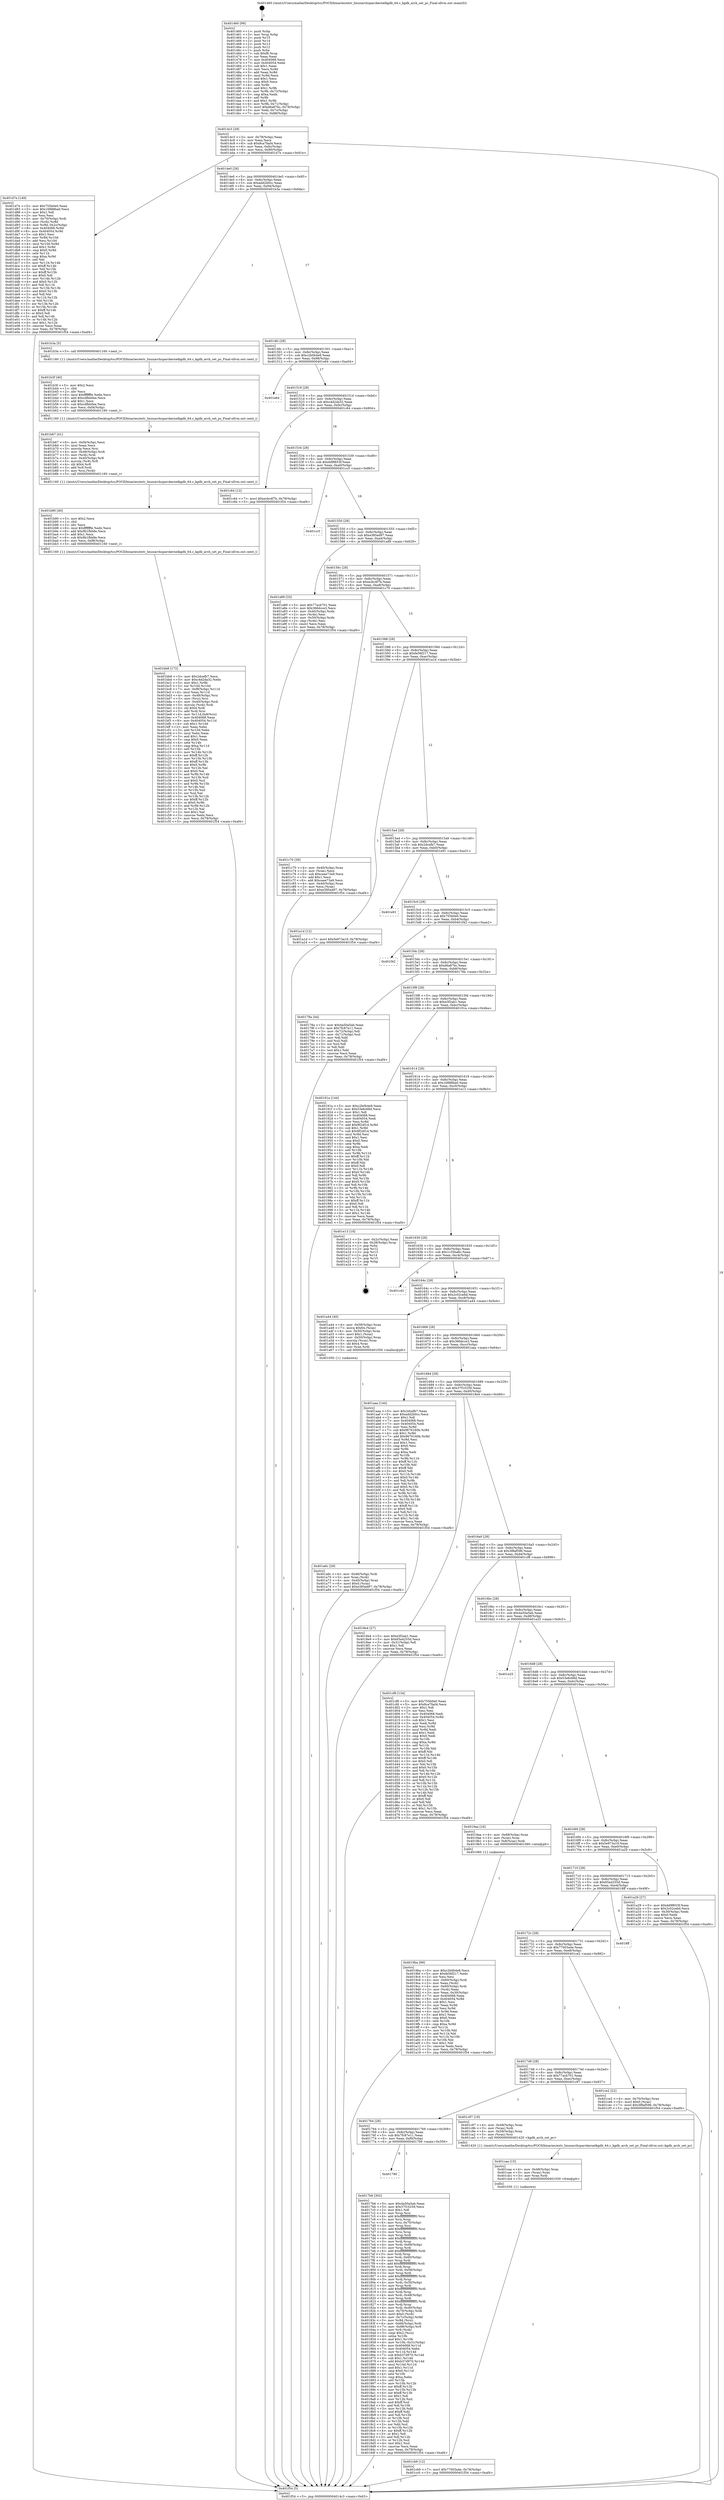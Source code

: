 digraph "0x401460" {
  label = "0x401460 (/mnt/c/Users/mathe/Desktop/tcc/POCII/binaries/extr_linuxarchsparckernelkgdb_64.c_kgdb_arch_set_pc_Final-ollvm.out::main(0))"
  labelloc = "t"
  node[shape=record]

  Entry [label="",width=0.3,height=0.3,shape=circle,fillcolor=black,style=filled]
  "0x4014c3" [label="{
     0x4014c3 [29]\l
     | [instrs]\l
     &nbsp;&nbsp;0x4014c3 \<+3\>: mov -0x78(%rbp),%eax\l
     &nbsp;&nbsp;0x4014c6 \<+2\>: mov %eax,%ecx\l
     &nbsp;&nbsp;0x4014c8 \<+6\>: sub $0x8ca7fad4,%ecx\l
     &nbsp;&nbsp;0x4014ce \<+6\>: mov %eax,-0x8c(%rbp)\l
     &nbsp;&nbsp;0x4014d4 \<+6\>: mov %ecx,-0x90(%rbp)\l
     &nbsp;&nbsp;0x4014da \<+6\>: je 0000000000401d7e \<main+0x91e\>\l
  }"]
  "0x401d7e" [label="{
     0x401d7e [149]\l
     | [instrs]\l
     &nbsp;&nbsp;0x401d7e \<+5\>: mov $0x755b0e0,%eax\l
     &nbsp;&nbsp;0x401d83 \<+5\>: mov $0x16888ba0,%ecx\l
     &nbsp;&nbsp;0x401d88 \<+2\>: mov $0x1,%dl\l
     &nbsp;&nbsp;0x401d8a \<+2\>: xor %esi,%esi\l
     &nbsp;&nbsp;0x401d8c \<+4\>: mov -0x70(%rbp),%rdi\l
     &nbsp;&nbsp;0x401d90 \<+3\>: mov (%rdi),%r8d\l
     &nbsp;&nbsp;0x401d93 \<+4\>: mov %r8d,-0x2c(%rbp)\l
     &nbsp;&nbsp;0x401d97 \<+8\>: mov 0x404068,%r8d\l
     &nbsp;&nbsp;0x401d9f \<+8\>: mov 0x404054,%r9d\l
     &nbsp;&nbsp;0x401da7 \<+3\>: sub $0x1,%esi\l
     &nbsp;&nbsp;0x401daa \<+3\>: mov %r8d,%r10d\l
     &nbsp;&nbsp;0x401dad \<+3\>: add %esi,%r10d\l
     &nbsp;&nbsp;0x401db0 \<+4\>: imul %r10d,%r8d\l
     &nbsp;&nbsp;0x401db4 \<+4\>: and $0x1,%r8d\l
     &nbsp;&nbsp;0x401db8 \<+4\>: cmp $0x0,%r8d\l
     &nbsp;&nbsp;0x401dbc \<+4\>: sete %r11b\l
     &nbsp;&nbsp;0x401dc0 \<+4\>: cmp $0xa,%r9d\l
     &nbsp;&nbsp;0x401dc4 \<+3\>: setl %bl\l
     &nbsp;&nbsp;0x401dc7 \<+3\>: mov %r11b,%r14b\l
     &nbsp;&nbsp;0x401dca \<+4\>: xor $0xff,%r14b\l
     &nbsp;&nbsp;0x401dce \<+3\>: mov %bl,%r15b\l
     &nbsp;&nbsp;0x401dd1 \<+4\>: xor $0xff,%r15b\l
     &nbsp;&nbsp;0x401dd5 \<+3\>: xor $0x0,%dl\l
     &nbsp;&nbsp;0x401dd8 \<+3\>: mov %r14b,%r12b\l
     &nbsp;&nbsp;0x401ddb \<+4\>: and $0x0,%r12b\l
     &nbsp;&nbsp;0x401ddf \<+3\>: and %dl,%r11b\l
     &nbsp;&nbsp;0x401de2 \<+3\>: mov %r15b,%r13b\l
     &nbsp;&nbsp;0x401de5 \<+4\>: and $0x0,%r13b\l
     &nbsp;&nbsp;0x401de9 \<+2\>: and %dl,%bl\l
     &nbsp;&nbsp;0x401deb \<+3\>: or %r11b,%r12b\l
     &nbsp;&nbsp;0x401dee \<+3\>: or %bl,%r13b\l
     &nbsp;&nbsp;0x401df1 \<+3\>: xor %r13b,%r12b\l
     &nbsp;&nbsp;0x401df4 \<+3\>: or %r15b,%r14b\l
     &nbsp;&nbsp;0x401df7 \<+4\>: xor $0xff,%r14b\l
     &nbsp;&nbsp;0x401dfb \<+3\>: or $0x0,%dl\l
     &nbsp;&nbsp;0x401dfe \<+3\>: and %dl,%r14b\l
     &nbsp;&nbsp;0x401e01 \<+3\>: or %r14b,%r12b\l
     &nbsp;&nbsp;0x401e04 \<+4\>: test $0x1,%r12b\l
     &nbsp;&nbsp;0x401e08 \<+3\>: cmovne %ecx,%eax\l
     &nbsp;&nbsp;0x401e0b \<+3\>: mov %eax,-0x78(%rbp)\l
     &nbsp;&nbsp;0x401e0e \<+5\>: jmp 0000000000401f54 \<main+0xaf4\>\l
  }"]
  "0x4014e0" [label="{
     0x4014e0 [28]\l
     | [instrs]\l
     &nbsp;&nbsp;0x4014e0 \<+5\>: jmp 00000000004014e5 \<main+0x85\>\l
     &nbsp;&nbsp;0x4014e5 \<+6\>: mov -0x8c(%rbp),%eax\l
     &nbsp;&nbsp;0x4014eb \<+5\>: sub $0xadd2b0cc,%eax\l
     &nbsp;&nbsp;0x4014f0 \<+6\>: mov %eax,-0x94(%rbp)\l
     &nbsp;&nbsp;0x4014f6 \<+6\>: je 0000000000401b3a \<main+0x6da\>\l
  }"]
  Exit [label="",width=0.3,height=0.3,shape=circle,fillcolor=black,style=filled,peripheries=2]
  "0x401b3a" [label="{
     0x401b3a [5]\l
     | [instrs]\l
     &nbsp;&nbsp;0x401b3a \<+5\>: call 0000000000401160 \<next_i\>\l
     | [calls]\l
     &nbsp;&nbsp;0x401160 \{1\} (/mnt/c/Users/mathe/Desktop/tcc/POCII/binaries/extr_linuxarchsparckernelkgdb_64.c_kgdb_arch_set_pc_Final-ollvm.out::next_i)\l
  }"]
  "0x4014fc" [label="{
     0x4014fc [28]\l
     | [instrs]\l
     &nbsp;&nbsp;0x4014fc \<+5\>: jmp 0000000000401501 \<main+0xa1\>\l
     &nbsp;&nbsp;0x401501 \<+6\>: mov -0x8c(%rbp),%eax\l
     &nbsp;&nbsp;0x401507 \<+5\>: sub $0xc2b0b4e8,%eax\l
     &nbsp;&nbsp;0x40150c \<+6\>: mov %eax,-0x98(%rbp)\l
     &nbsp;&nbsp;0x401512 \<+6\>: je 0000000000401e64 \<main+0xa04\>\l
  }"]
  "0x401cb9" [label="{
     0x401cb9 [12]\l
     | [instrs]\l
     &nbsp;&nbsp;0x401cb9 \<+7\>: movl $0x77003a4e,-0x78(%rbp)\l
     &nbsp;&nbsp;0x401cc0 \<+5\>: jmp 0000000000401f54 \<main+0xaf4\>\l
  }"]
  "0x401e64" [label="{
     0x401e64\l
  }", style=dashed]
  "0x401518" [label="{
     0x401518 [28]\l
     | [instrs]\l
     &nbsp;&nbsp;0x401518 \<+5\>: jmp 000000000040151d \<main+0xbd\>\l
     &nbsp;&nbsp;0x40151d \<+6\>: mov -0x8c(%rbp),%eax\l
     &nbsp;&nbsp;0x401523 \<+5\>: sub $0xc4d2da32,%eax\l
     &nbsp;&nbsp;0x401528 \<+6\>: mov %eax,-0x9c(%rbp)\l
     &nbsp;&nbsp;0x40152e \<+6\>: je 0000000000401c64 \<main+0x804\>\l
  }"]
  "0x401caa" [label="{
     0x401caa [15]\l
     | [instrs]\l
     &nbsp;&nbsp;0x401caa \<+4\>: mov -0x48(%rbp),%rax\l
     &nbsp;&nbsp;0x401cae \<+3\>: mov (%rax),%rax\l
     &nbsp;&nbsp;0x401cb1 \<+3\>: mov %rax,%rdi\l
     &nbsp;&nbsp;0x401cb4 \<+5\>: call 0000000000401030 \<free@plt\>\l
     | [calls]\l
     &nbsp;&nbsp;0x401030 \{1\} (unknown)\l
  }"]
  "0x401c64" [label="{
     0x401c64 [12]\l
     | [instrs]\l
     &nbsp;&nbsp;0x401c64 \<+7\>: movl $0xecbc4f7b,-0x78(%rbp)\l
     &nbsp;&nbsp;0x401c6b \<+5\>: jmp 0000000000401f54 \<main+0xaf4\>\l
  }"]
  "0x401534" [label="{
     0x401534 [28]\l
     | [instrs]\l
     &nbsp;&nbsp;0x401534 \<+5\>: jmp 0000000000401539 \<main+0xd9\>\l
     &nbsp;&nbsp;0x401539 \<+6\>: mov -0x8c(%rbp),%eax\l
     &nbsp;&nbsp;0x40153f \<+5\>: sub $0xdd9f653f,%eax\l
     &nbsp;&nbsp;0x401544 \<+6\>: mov %eax,-0xa0(%rbp)\l
     &nbsp;&nbsp;0x40154a \<+6\>: je 0000000000401cc5 \<main+0x865\>\l
  }"]
  "0x401bb8" [label="{
     0x401bb8 [172]\l
     | [instrs]\l
     &nbsp;&nbsp;0x401bb8 \<+5\>: mov $0x2dcefb7,%ecx\l
     &nbsp;&nbsp;0x401bbd \<+5\>: mov $0xc4d2da32,%edx\l
     &nbsp;&nbsp;0x401bc2 \<+3\>: mov $0x1,%r9b\l
     &nbsp;&nbsp;0x401bc5 \<+3\>: xor %r10d,%r10d\l
     &nbsp;&nbsp;0x401bc8 \<+7\>: mov -0xf8(%rbp),%r11d\l
     &nbsp;&nbsp;0x401bcf \<+4\>: imul %eax,%r11d\l
     &nbsp;&nbsp;0x401bd3 \<+4\>: mov -0x48(%rbp),%rsi\l
     &nbsp;&nbsp;0x401bd7 \<+3\>: mov (%rsi),%rsi\l
     &nbsp;&nbsp;0x401bda \<+4\>: mov -0x40(%rbp),%rdi\l
     &nbsp;&nbsp;0x401bde \<+3\>: movslq (%rdi),%rdi\l
     &nbsp;&nbsp;0x401be1 \<+4\>: shl $0x4,%rdi\l
     &nbsp;&nbsp;0x401be5 \<+3\>: add %rdi,%rsi\l
     &nbsp;&nbsp;0x401be8 \<+4\>: mov %r11d,0x8(%rsi)\l
     &nbsp;&nbsp;0x401bec \<+7\>: mov 0x404068,%eax\l
     &nbsp;&nbsp;0x401bf3 \<+8\>: mov 0x404054,%r11d\l
     &nbsp;&nbsp;0x401bfb \<+4\>: sub $0x1,%r10d\l
     &nbsp;&nbsp;0x401bff \<+2\>: mov %eax,%ebx\l
     &nbsp;&nbsp;0x401c01 \<+3\>: add %r10d,%ebx\l
     &nbsp;&nbsp;0x401c04 \<+3\>: imul %ebx,%eax\l
     &nbsp;&nbsp;0x401c07 \<+3\>: and $0x1,%eax\l
     &nbsp;&nbsp;0x401c0a \<+3\>: cmp $0x0,%eax\l
     &nbsp;&nbsp;0x401c0d \<+4\>: sete %r14b\l
     &nbsp;&nbsp;0x401c11 \<+4\>: cmp $0xa,%r11d\l
     &nbsp;&nbsp;0x401c15 \<+4\>: setl %r15b\l
     &nbsp;&nbsp;0x401c19 \<+3\>: mov %r14b,%r12b\l
     &nbsp;&nbsp;0x401c1c \<+4\>: xor $0xff,%r12b\l
     &nbsp;&nbsp;0x401c20 \<+3\>: mov %r15b,%r13b\l
     &nbsp;&nbsp;0x401c23 \<+4\>: xor $0xff,%r13b\l
     &nbsp;&nbsp;0x401c27 \<+4\>: xor $0x0,%r9b\l
     &nbsp;&nbsp;0x401c2b \<+3\>: mov %r12b,%al\l
     &nbsp;&nbsp;0x401c2e \<+2\>: and $0x0,%al\l
     &nbsp;&nbsp;0x401c30 \<+3\>: and %r9b,%r14b\l
     &nbsp;&nbsp;0x401c33 \<+3\>: mov %r13b,%sil\l
     &nbsp;&nbsp;0x401c36 \<+4\>: and $0x0,%sil\l
     &nbsp;&nbsp;0x401c3a \<+3\>: and %r9b,%r15b\l
     &nbsp;&nbsp;0x401c3d \<+3\>: or %r14b,%al\l
     &nbsp;&nbsp;0x401c40 \<+3\>: or %r15b,%sil\l
     &nbsp;&nbsp;0x401c43 \<+3\>: xor %sil,%al\l
     &nbsp;&nbsp;0x401c46 \<+3\>: or %r13b,%r12b\l
     &nbsp;&nbsp;0x401c49 \<+4\>: xor $0xff,%r12b\l
     &nbsp;&nbsp;0x401c4d \<+4\>: or $0x0,%r9b\l
     &nbsp;&nbsp;0x401c51 \<+3\>: and %r9b,%r12b\l
     &nbsp;&nbsp;0x401c54 \<+3\>: or %r12b,%al\l
     &nbsp;&nbsp;0x401c57 \<+2\>: test $0x1,%al\l
     &nbsp;&nbsp;0x401c59 \<+3\>: cmovne %edx,%ecx\l
     &nbsp;&nbsp;0x401c5c \<+3\>: mov %ecx,-0x78(%rbp)\l
     &nbsp;&nbsp;0x401c5f \<+5\>: jmp 0000000000401f54 \<main+0xaf4\>\l
  }"]
  "0x401cc5" [label="{
     0x401cc5\l
  }", style=dashed]
  "0x401550" [label="{
     0x401550 [28]\l
     | [instrs]\l
     &nbsp;&nbsp;0x401550 \<+5\>: jmp 0000000000401555 \<main+0xf5\>\l
     &nbsp;&nbsp;0x401555 \<+6\>: mov -0x8c(%rbp),%eax\l
     &nbsp;&nbsp;0x40155b \<+5\>: sub $0xe385ad97,%eax\l
     &nbsp;&nbsp;0x401560 \<+6\>: mov %eax,-0xa4(%rbp)\l
     &nbsp;&nbsp;0x401566 \<+6\>: je 0000000000401a89 \<main+0x629\>\l
  }"]
  "0x401b90" [label="{
     0x401b90 [40]\l
     | [instrs]\l
     &nbsp;&nbsp;0x401b90 \<+5\>: mov $0x2,%ecx\l
     &nbsp;&nbsp;0x401b95 \<+1\>: cltd\l
     &nbsp;&nbsp;0x401b96 \<+2\>: idiv %ecx\l
     &nbsp;&nbsp;0x401b98 \<+6\>: imul $0xfffffffe,%edx,%ecx\l
     &nbsp;&nbsp;0x401b9e \<+6\>: add $0x9b1fbb8e,%ecx\l
     &nbsp;&nbsp;0x401ba4 \<+3\>: add $0x1,%ecx\l
     &nbsp;&nbsp;0x401ba7 \<+6\>: sub $0x9b1fbb8e,%ecx\l
     &nbsp;&nbsp;0x401bad \<+6\>: mov %ecx,-0xf8(%rbp)\l
     &nbsp;&nbsp;0x401bb3 \<+5\>: call 0000000000401160 \<next_i\>\l
     | [calls]\l
     &nbsp;&nbsp;0x401160 \{1\} (/mnt/c/Users/mathe/Desktop/tcc/POCII/binaries/extr_linuxarchsparckernelkgdb_64.c_kgdb_arch_set_pc_Final-ollvm.out::next_i)\l
  }"]
  "0x401a89" [label="{
     0x401a89 [33]\l
     | [instrs]\l
     &nbsp;&nbsp;0x401a89 \<+5\>: mov $0x77acb701,%eax\l
     &nbsp;&nbsp;0x401a8e \<+5\>: mov $0x366dcce3,%ecx\l
     &nbsp;&nbsp;0x401a93 \<+4\>: mov -0x40(%rbp),%rdx\l
     &nbsp;&nbsp;0x401a97 \<+2\>: mov (%rdx),%esi\l
     &nbsp;&nbsp;0x401a99 \<+4\>: mov -0x50(%rbp),%rdx\l
     &nbsp;&nbsp;0x401a9d \<+2\>: cmp (%rdx),%esi\l
     &nbsp;&nbsp;0x401a9f \<+3\>: cmovl %ecx,%eax\l
     &nbsp;&nbsp;0x401aa2 \<+3\>: mov %eax,-0x78(%rbp)\l
     &nbsp;&nbsp;0x401aa5 \<+5\>: jmp 0000000000401f54 \<main+0xaf4\>\l
  }"]
  "0x40156c" [label="{
     0x40156c [28]\l
     | [instrs]\l
     &nbsp;&nbsp;0x40156c \<+5\>: jmp 0000000000401571 \<main+0x111\>\l
     &nbsp;&nbsp;0x401571 \<+6\>: mov -0x8c(%rbp),%eax\l
     &nbsp;&nbsp;0x401577 \<+5\>: sub $0xecbc4f7b,%eax\l
     &nbsp;&nbsp;0x40157c \<+6\>: mov %eax,-0xa8(%rbp)\l
     &nbsp;&nbsp;0x401582 \<+6\>: je 0000000000401c70 \<main+0x810\>\l
  }"]
  "0x401b67" [label="{
     0x401b67 [41]\l
     | [instrs]\l
     &nbsp;&nbsp;0x401b67 \<+6\>: mov -0xf4(%rbp),%ecx\l
     &nbsp;&nbsp;0x401b6d \<+3\>: imul %eax,%ecx\l
     &nbsp;&nbsp;0x401b70 \<+3\>: movslq %ecx,%rsi\l
     &nbsp;&nbsp;0x401b73 \<+4\>: mov -0x48(%rbp),%rdi\l
     &nbsp;&nbsp;0x401b77 \<+3\>: mov (%rdi),%rdi\l
     &nbsp;&nbsp;0x401b7a \<+4\>: mov -0x40(%rbp),%r8\l
     &nbsp;&nbsp;0x401b7e \<+3\>: movslq (%r8),%r8\l
     &nbsp;&nbsp;0x401b81 \<+4\>: shl $0x4,%r8\l
     &nbsp;&nbsp;0x401b85 \<+3\>: add %r8,%rdi\l
     &nbsp;&nbsp;0x401b88 \<+3\>: mov %rsi,(%rdi)\l
     &nbsp;&nbsp;0x401b8b \<+5\>: call 0000000000401160 \<next_i\>\l
     | [calls]\l
     &nbsp;&nbsp;0x401160 \{1\} (/mnt/c/Users/mathe/Desktop/tcc/POCII/binaries/extr_linuxarchsparckernelkgdb_64.c_kgdb_arch_set_pc_Final-ollvm.out::next_i)\l
  }"]
  "0x401c70" [label="{
     0x401c70 [39]\l
     | [instrs]\l
     &nbsp;&nbsp;0x401c70 \<+4\>: mov -0x40(%rbp),%rax\l
     &nbsp;&nbsp;0x401c74 \<+2\>: mov (%rax),%ecx\l
     &nbsp;&nbsp;0x401c76 \<+6\>: sub $0xceee73a9,%ecx\l
     &nbsp;&nbsp;0x401c7c \<+3\>: add $0x1,%ecx\l
     &nbsp;&nbsp;0x401c7f \<+6\>: add $0xceee73a9,%ecx\l
     &nbsp;&nbsp;0x401c85 \<+4\>: mov -0x40(%rbp),%rax\l
     &nbsp;&nbsp;0x401c89 \<+2\>: mov %ecx,(%rax)\l
     &nbsp;&nbsp;0x401c8b \<+7\>: movl $0xe385ad97,-0x78(%rbp)\l
     &nbsp;&nbsp;0x401c92 \<+5\>: jmp 0000000000401f54 \<main+0xaf4\>\l
  }"]
  "0x401588" [label="{
     0x401588 [28]\l
     | [instrs]\l
     &nbsp;&nbsp;0x401588 \<+5\>: jmp 000000000040158d \<main+0x12d\>\l
     &nbsp;&nbsp;0x40158d \<+6\>: mov -0x8c(%rbp),%eax\l
     &nbsp;&nbsp;0x401593 \<+5\>: sub $0xfe56f217,%eax\l
     &nbsp;&nbsp;0x401598 \<+6\>: mov %eax,-0xac(%rbp)\l
     &nbsp;&nbsp;0x40159e \<+6\>: je 0000000000401a1d \<main+0x5bd\>\l
  }"]
  "0x401b3f" [label="{
     0x401b3f [40]\l
     | [instrs]\l
     &nbsp;&nbsp;0x401b3f \<+5\>: mov $0x2,%ecx\l
     &nbsp;&nbsp;0x401b44 \<+1\>: cltd\l
     &nbsp;&nbsp;0x401b45 \<+2\>: idiv %ecx\l
     &nbsp;&nbsp;0x401b47 \<+6\>: imul $0xfffffffe,%edx,%ecx\l
     &nbsp;&nbsp;0x401b4d \<+6\>: add $0xcdfbb0ee,%ecx\l
     &nbsp;&nbsp;0x401b53 \<+3\>: add $0x1,%ecx\l
     &nbsp;&nbsp;0x401b56 \<+6\>: sub $0xcdfbb0ee,%ecx\l
     &nbsp;&nbsp;0x401b5c \<+6\>: mov %ecx,-0xf4(%rbp)\l
     &nbsp;&nbsp;0x401b62 \<+5\>: call 0000000000401160 \<next_i\>\l
     | [calls]\l
     &nbsp;&nbsp;0x401160 \{1\} (/mnt/c/Users/mathe/Desktop/tcc/POCII/binaries/extr_linuxarchsparckernelkgdb_64.c_kgdb_arch_set_pc_Final-ollvm.out::next_i)\l
  }"]
  "0x401a1d" [label="{
     0x401a1d [12]\l
     | [instrs]\l
     &nbsp;&nbsp;0x401a1d \<+7\>: movl $0x5e973a19,-0x78(%rbp)\l
     &nbsp;&nbsp;0x401a24 \<+5\>: jmp 0000000000401f54 \<main+0xaf4\>\l
  }"]
  "0x4015a4" [label="{
     0x4015a4 [28]\l
     | [instrs]\l
     &nbsp;&nbsp;0x4015a4 \<+5\>: jmp 00000000004015a9 \<main+0x149\>\l
     &nbsp;&nbsp;0x4015a9 \<+6\>: mov -0x8c(%rbp),%eax\l
     &nbsp;&nbsp;0x4015af \<+5\>: sub $0x2dcefb7,%eax\l
     &nbsp;&nbsp;0x4015b4 \<+6\>: mov %eax,-0xb0(%rbp)\l
     &nbsp;&nbsp;0x4015ba \<+6\>: je 0000000000401e91 \<main+0xa31\>\l
  }"]
  "0x401a6c" [label="{
     0x401a6c [29]\l
     | [instrs]\l
     &nbsp;&nbsp;0x401a6c \<+4\>: mov -0x48(%rbp),%rdi\l
     &nbsp;&nbsp;0x401a70 \<+3\>: mov %rax,(%rdi)\l
     &nbsp;&nbsp;0x401a73 \<+4\>: mov -0x40(%rbp),%rax\l
     &nbsp;&nbsp;0x401a77 \<+6\>: movl $0x0,(%rax)\l
     &nbsp;&nbsp;0x401a7d \<+7\>: movl $0xe385ad97,-0x78(%rbp)\l
     &nbsp;&nbsp;0x401a84 \<+5\>: jmp 0000000000401f54 \<main+0xaf4\>\l
  }"]
  "0x401e91" [label="{
     0x401e91\l
  }", style=dashed]
  "0x4015c0" [label="{
     0x4015c0 [28]\l
     | [instrs]\l
     &nbsp;&nbsp;0x4015c0 \<+5\>: jmp 00000000004015c5 \<main+0x165\>\l
     &nbsp;&nbsp;0x4015c5 \<+6\>: mov -0x8c(%rbp),%eax\l
     &nbsp;&nbsp;0x4015cb \<+5\>: sub $0x755b0e0,%eax\l
     &nbsp;&nbsp;0x4015d0 \<+6\>: mov %eax,-0xb4(%rbp)\l
     &nbsp;&nbsp;0x4015d6 \<+6\>: je 0000000000401f42 \<main+0xae2\>\l
  }"]
  "0x4019ba" [label="{
     0x4019ba [99]\l
     | [instrs]\l
     &nbsp;&nbsp;0x4019ba \<+5\>: mov $0xc2b0b4e8,%ecx\l
     &nbsp;&nbsp;0x4019bf \<+5\>: mov $0xfe56f217,%edx\l
     &nbsp;&nbsp;0x4019c4 \<+2\>: xor %esi,%esi\l
     &nbsp;&nbsp;0x4019c6 \<+4\>: mov -0x60(%rbp),%rdi\l
     &nbsp;&nbsp;0x4019ca \<+2\>: mov %eax,(%rdi)\l
     &nbsp;&nbsp;0x4019cc \<+4\>: mov -0x60(%rbp),%rdi\l
     &nbsp;&nbsp;0x4019d0 \<+2\>: mov (%rdi),%eax\l
     &nbsp;&nbsp;0x4019d2 \<+3\>: mov %eax,-0x30(%rbp)\l
     &nbsp;&nbsp;0x4019d5 \<+7\>: mov 0x404068,%eax\l
     &nbsp;&nbsp;0x4019dc \<+8\>: mov 0x404054,%r8d\l
     &nbsp;&nbsp;0x4019e4 \<+3\>: sub $0x1,%esi\l
     &nbsp;&nbsp;0x4019e7 \<+3\>: mov %eax,%r9d\l
     &nbsp;&nbsp;0x4019ea \<+3\>: add %esi,%r9d\l
     &nbsp;&nbsp;0x4019ed \<+4\>: imul %r9d,%eax\l
     &nbsp;&nbsp;0x4019f1 \<+3\>: and $0x1,%eax\l
     &nbsp;&nbsp;0x4019f4 \<+3\>: cmp $0x0,%eax\l
     &nbsp;&nbsp;0x4019f7 \<+4\>: sete %r10b\l
     &nbsp;&nbsp;0x4019fb \<+4\>: cmp $0xa,%r8d\l
     &nbsp;&nbsp;0x4019ff \<+4\>: setl %r11b\l
     &nbsp;&nbsp;0x401a03 \<+3\>: mov %r10b,%bl\l
     &nbsp;&nbsp;0x401a06 \<+3\>: and %r11b,%bl\l
     &nbsp;&nbsp;0x401a09 \<+3\>: xor %r11b,%r10b\l
     &nbsp;&nbsp;0x401a0c \<+3\>: or %r10b,%bl\l
     &nbsp;&nbsp;0x401a0f \<+3\>: test $0x1,%bl\l
     &nbsp;&nbsp;0x401a12 \<+3\>: cmovne %edx,%ecx\l
     &nbsp;&nbsp;0x401a15 \<+3\>: mov %ecx,-0x78(%rbp)\l
     &nbsp;&nbsp;0x401a18 \<+5\>: jmp 0000000000401f54 \<main+0xaf4\>\l
  }"]
  "0x401f42" [label="{
     0x401f42\l
  }", style=dashed]
  "0x4015dc" [label="{
     0x4015dc [28]\l
     | [instrs]\l
     &nbsp;&nbsp;0x4015dc \<+5\>: jmp 00000000004015e1 \<main+0x181\>\l
     &nbsp;&nbsp;0x4015e1 \<+6\>: mov -0x8c(%rbp),%eax\l
     &nbsp;&nbsp;0x4015e7 \<+5\>: sub $0xd6a87bc,%eax\l
     &nbsp;&nbsp;0x4015ec \<+6\>: mov %eax,-0xb8(%rbp)\l
     &nbsp;&nbsp;0x4015f2 \<+6\>: je 000000000040178a \<main+0x32a\>\l
  }"]
  "0x401780" [label="{
     0x401780\l
  }", style=dashed]
  "0x40178a" [label="{
     0x40178a [44]\l
     | [instrs]\l
     &nbsp;&nbsp;0x40178a \<+5\>: mov $0x4a50a5ab,%eax\l
     &nbsp;&nbsp;0x40178f \<+5\>: mov $0x7fc87e11,%ecx\l
     &nbsp;&nbsp;0x401794 \<+3\>: mov -0x72(%rbp),%dl\l
     &nbsp;&nbsp;0x401797 \<+4\>: mov -0x71(%rbp),%sil\l
     &nbsp;&nbsp;0x40179b \<+3\>: mov %dl,%dil\l
     &nbsp;&nbsp;0x40179e \<+3\>: and %sil,%dil\l
     &nbsp;&nbsp;0x4017a1 \<+3\>: xor %sil,%dl\l
     &nbsp;&nbsp;0x4017a4 \<+3\>: or %dl,%dil\l
     &nbsp;&nbsp;0x4017a7 \<+4\>: test $0x1,%dil\l
     &nbsp;&nbsp;0x4017ab \<+3\>: cmovne %ecx,%eax\l
     &nbsp;&nbsp;0x4017ae \<+3\>: mov %eax,-0x78(%rbp)\l
     &nbsp;&nbsp;0x4017b1 \<+5\>: jmp 0000000000401f54 \<main+0xaf4\>\l
  }"]
  "0x4015f8" [label="{
     0x4015f8 [28]\l
     | [instrs]\l
     &nbsp;&nbsp;0x4015f8 \<+5\>: jmp 00000000004015fd \<main+0x19d\>\l
     &nbsp;&nbsp;0x4015fd \<+6\>: mov -0x8c(%rbp),%eax\l
     &nbsp;&nbsp;0x401603 \<+5\>: sub $0xe3f2ab1,%eax\l
     &nbsp;&nbsp;0x401608 \<+6\>: mov %eax,-0xbc(%rbp)\l
     &nbsp;&nbsp;0x40160e \<+6\>: je 000000000040191a \<main+0x4ba\>\l
  }"]
  "0x401f54" [label="{
     0x401f54 [5]\l
     | [instrs]\l
     &nbsp;&nbsp;0x401f54 \<+5\>: jmp 00000000004014c3 \<main+0x63\>\l
  }"]
  "0x401460" [label="{
     0x401460 [99]\l
     | [instrs]\l
     &nbsp;&nbsp;0x401460 \<+1\>: push %rbp\l
     &nbsp;&nbsp;0x401461 \<+3\>: mov %rsp,%rbp\l
     &nbsp;&nbsp;0x401464 \<+2\>: push %r15\l
     &nbsp;&nbsp;0x401466 \<+2\>: push %r14\l
     &nbsp;&nbsp;0x401468 \<+2\>: push %r13\l
     &nbsp;&nbsp;0x40146a \<+2\>: push %r12\l
     &nbsp;&nbsp;0x40146c \<+1\>: push %rbx\l
     &nbsp;&nbsp;0x40146d \<+7\>: sub $0xf8,%rsp\l
     &nbsp;&nbsp;0x401474 \<+2\>: xor %eax,%eax\l
     &nbsp;&nbsp;0x401476 \<+7\>: mov 0x404068,%ecx\l
     &nbsp;&nbsp;0x40147d \<+7\>: mov 0x404054,%edx\l
     &nbsp;&nbsp;0x401484 \<+3\>: sub $0x1,%eax\l
     &nbsp;&nbsp;0x401487 \<+3\>: mov %ecx,%r8d\l
     &nbsp;&nbsp;0x40148a \<+3\>: add %eax,%r8d\l
     &nbsp;&nbsp;0x40148d \<+4\>: imul %r8d,%ecx\l
     &nbsp;&nbsp;0x401491 \<+3\>: and $0x1,%ecx\l
     &nbsp;&nbsp;0x401494 \<+3\>: cmp $0x0,%ecx\l
     &nbsp;&nbsp;0x401497 \<+4\>: sete %r9b\l
     &nbsp;&nbsp;0x40149b \<+4\>: and $0x1,%r9b\l
     &nbsp;&nbsp;0x40149f \<+4\>: mov %r9b,-0x72(%rbp)\l
     &nbsp;&nbsp;0x4014a3 \<+3\>: cmp $0xa,%edx\l
     &nbsp;&nbsp;0x4014a6 \<+4\>: setl %r9b\l
     &nbsp;&nbsp;0x4014aa \<+4\>: and $0x1,%r9b\l
     &nbsp;&nbsp;0x4014ae \<+4\>: mov %r9b,-0x71(%rbp)\l
     &nbsp;&nbsp;0x4014b2 \<+7\>: movl $0xd6a87bc,-0x78(%rbp)\l
     &nbsp;&nbsp;0x4014b9 \<+3\>: mov %edi,-0x7c(%rbp)\l
     &nbsp;&nbsp;0x4014bc \<+7\>: mov %rsi,-0x88(%rbp)\l
  }"]
  "0x4017b6" [label="{
     0x4017b6 [302]\l
     | [instrs]\l
     &nbsp;&nbsp;0x4017b6 \<+5\>: mov $0x4a50a5ab,%eax\l
     &nbsp;&nbsp;0x4017bb \<+5\>: mov $0x37f10259,%ecx\l
     &nbsp;&nbsp;0x4017c0 \<+2\>: mov $0x1,%dl\l
     &nbsp;&nbsp;0x4017c2 \<+3\>: mov %rsp,%rsi\l
     &nbsp;&nbsp;0x4017c5 \<+4\>: add $0xfffffffffffffff0,%rsi\l
     &nbsp;&nbsp;0x4017c9 \<+3\>: mov %rsi,%rsp\l
     &nbsp;&nbsp;0x4017cc \<+4\>: mov %rsi,-0x70(%rbp)\l
     &nbsp;&nbsp;0x4017d0 \<+3\>: mov %rsp,%rsi\l
     &nbsp;&nbsp;0x4017d3 \<+4\>: add $0xfffffffffffffff0,%rsi\l
     &nbsp;&nbsp;0x4017d7 \<+3\>: mov %rsi,%rsp\l
     &nbsp;&nbsp;0x4017da \<+3\>: mov %rsp,%rdi\l
     &nbsp;&nbsp;0x4017dd \<+4\>: add $0xfffffffffffffff0,%rdi\l
     &nbsp;&nbsp;0x4017e1 \<+3\>: mov %rdi,%rsp\l
     &nbsp;&nbsp;0x4017e4 \<+4\>: mov %rdi,-0x68(%rbp)\l
     &nbsp;&nbsp;0x4017e8 \<+3\>: mov %rsp,%rdi\l
     &nbsp;&nbsp;0x4017eb \<+4\>: add $0xfffffffffffffff0,%rdi\l
     &nbsp;&nbsp;0x4017ef \<+3\>: mov %rdi,%rsp\l
     &nbsp;&nbsp;0x4017f2 \<+4\>: mov %rdi,-0x60(%rbp)\l
     &nbsp;&nbsp;0x4017f6 \<+3\>: mov %rsp,%rdi\l
     &nbsp;&nbsp;0x4017f9 \<+4\>: add $0xfffffffffffffff0,%rdi\l
     &nbsp;&nbsp;0x4017fd \<+3\>: mov %rdi,%rsp\l
     &nbsp;&nbsp;0x401800 \<+4\>: mov %rdi,-0x58(%rbp)\l
     &nbsp;&nbsp;0x401804 \<+3\>: mov %rsp,%rdi\l
     &nbsp;&nbsp;0x401807 \<+4\>: add $0xfffffffffffffff0,%rdi\l
     &nbsp;&nbsp;0x40180b \<+3\>: mov %rdi,%rsp\l
     &nbsp;&nbsp;0x40180e \<+4\>: mov %rdi,-0x50(%rbp)\l
     &nbsp;&nbsp;0x401812 \<+3\>: mov %rsp,%rdi\l
     &nbsp;&nbsp;0x401815 \<+4\>: add $0xfffffffffffffff0,%rdi\l
     &nbsp;&nbsp;0x401819 \<+3\>: mov %rdi,%rsp\l
     &nbsp;&nbsp;0x40181c \<+4\>: mov %rdi,-0x48(%rbp)\l
     &nbsp;&nbsp;0x401820 \<+3\>: mov %rsp,%rdi\l
     &nbsp;&nbsp;0x401823 \<+4\>: add $0xfffffffffffffff0,%rdi\l
     &nbsp;&nbsp;0x401827 \<+3\>: mov %rdi,%rsp\l
     &nbsp;&nbsp;0x40182a \<+4\>: mov %rdi,-0x40(%rbp)\l
     &nbsp;&nbsp;0x40182e \<+4\>: mov -0x70(%rbp),%rdi\l
     &nbsp;&nbsp;0x401832 \<+6\>: movl $0x0,(%rdi)\l
     &nbsp;&nbsp;0x401838 \<+4\>: mov -0x7c(%rbp),%r8d\l
     &nbsp;&nbsp;0x40183c \<+3\>: mov %r8d,(%rsi)\l
     &nbsp;&nbsp;0x40183f \<+4\>: mov -0x68(%rbp),%rdi\l
     &nbsp;&nbsp;0x401843 \<+7\>: mov -0x88(%rbp),%r9\l
     &nbsp;&nbsp;0x40184a \<+3\>: mov %r9,(%rdi)\l
     &nbsp;&nbsp;0x40184d \<+3\>: cmpl $0x2,(%rsi)\l
     &nbsp;&nbsp;0x401850 \<+4\>: setne %r10b\l
     &nbsp;&nbsp;0x401854 \<+4\>: and $0x1,%r10b\l
     &nbsp;&nbsp;0x401858 \<+4\>: mov %r10b,-0x31(%rbp)\l
     &nbsp;&nbsp;0x40185c \<+8\>: mov 0x404068,%r11d\l
     &nbsp;&nbsp;0x401864 \<+7\>: mov 0x404054,%ebx\l
     &nbsp;&nbsp;0x40186b \<+3\>: mov %r11d,%r14d\l
     &nbsp;&nbsp;0x40186e \<+7\>: sub $0xb37d970,%r14d\l
     &nbsp;&nbsp;0x401875 \<+4\>: sub $0x1,%r14d\l
     &nbsp;&nbsp;0x401879 \<+7\>: add $0xb37d970,%r14d\l
     &nbsp;&nbsp;0x401880 \<+4\>: imul %r14d,%r11d\l
     &nbsp;&nbsp;0x401884 \<+4\>: and $0x1,%r11d\l
     &nbsp;&nbsp;0x401888 \<+4\>: cmp $0x0,%r11d\l
     &nbsp;&nbsp;0x40188c \<+4\>: sete %r10b\l
     &nbsp;&nbsp;0x401890 \<+3\>: cmp $0xa,%ebx\l
     &nbsp;&nbsp;0x401893 \<+4\>: setl %r15b\l
     &nbsp;&nbsp;0x401897 \<+3\>: mov %r10b,%r12b\l
     &nbsp;&nbsp;0x40189a \<+4\>: xor $0xff,%r12b\l
     &nbsp;&nbsp;0x40189e \<+3\>: mov %r15b,%r13b\l
     &nbsp;&nbsp;0x4018a1 \<+4\>: xor $0xff,%r13b\l
     &nbsp;&nbsp;0x4018a5 \<+3\>: xor $0x1,%dl\l
     &nbsp;&nbsp;0x4018a8 \<+3\>: mov %r12b,%sil\l
     &nbsp;&nbsp;0x4018ab \<+4\>: and $0xff,%sil\l
     &nbsp;&nbsp;0x4018af \<+3\>: and %dl,%r10b\l
     &nbsp;&nbsp;0x4018b2 \<+3\>: mov %r13b,%dil\l
     &nbsp;&nbsp;0x4018b5 \<+4\>: and $0xff,%dil\l
     &nbsp;&nbsp;0x4018b9 \<+3\>: and %dl,%r15b\l
     &nbsp;&nbsp;0x4018bc \<+3\>: or %r10b,%sil\l
     &nbsp;&nbsp;0x4018bf \<+3\>: or %r15b,%dil\l
     &nbsp;&nbsp;0x4018c2 \<+3\>: xor %dil,%sil\l
     &nbsp;&nbsp;0x4018c5 \<+3\>: or %r13b,%r12b\l
     &nbsp;&nbsp;0x4018c8 \<+4\>: xor $0xff,%r12b\l
     &nbsp;&nbsp;0x4018cc \<+3\>: or $0x1,%dl\l
     &nbsp;&nbsp;0x4018cf \<+3\>: and %dl,%r12b\l
     &nbsp;&nbsp;0x4018d2 \<+3\>: or %r12b,%sil\l
     &nbsp;&nbsp;0x4018d5 \<+4\>: test $0x1,%sil\l
     &nbsp;&nbsp;0x4018d9 \<+3\>: cmovne %ecx,%eax\l
     &nbsp;&nbsp;0x4018dc \<+3\>: mov %eax,-0x78(%rbp)\l
     &nbsp;&nbsp;0x4018df \<+5\>: jmp 0000000000401f54 \<main+0xaf4\>\l
  }"]
  "0x40191a" [label="{
     0x40191a [144]\l
     | [instrs]\l
     &nbsp;&nbsp;0x40191a \<+5\>: mov $0xc2b0b4e8,%eax\l
     &nbsp;&nbsp;0x40191f \<+5\>: mov $0x53e6c68d,%ecx\l
     &nbsp;&nbsp;0x401924 \<+2\>: mov $0x1,%dl\l
     &nbsp;&nbsp;0x401926 \<+7\>: mov 0x404068,%esi\l
     &nbsp;&nbsp;0x40192d \<+7\>: mov 0x404054,%edi\l
     &nbsp;&nbsp;0x401934 \<+3\>: mov %esi,%r8d\l
     &nbsp;&nbsp;0x401937 \<+7\>: add $0x9f24f1d,%r8d\l
     &nbsp;&nbsp;0x40193e \<+4\>: sub $0x1,%r8d\l
     &nbsp;&nbsp;0x401942 \<+7\>: sub $0x9f24f1d,%r8d\l
     &nbsp;&nbsp;0x401949 \<+4\>: imul %r8d,%esi\l
     &nbsp;&nbsp;0x40194d \<+3\>: and $0x1,%esi\l
     &nbsp;&nbsp;0x401950 \<+3\>: cmp $0x0,%esi\l
     &nbsp;&nbsp;0x401953 \<+4\>: sete %r9b\l
     &nbsp;&nbsp;0x401957 \<+3\>: cmp $0xa,%edi\l
     &nbsp;&nbsp;0x40195a \<+4\>: setl %r10b\l
     &nbsp;&nbsp;0x40195e \<+3\>: mov %r9b,%r11b\l
     &nbsp;&nbsp;0x401961 \<+4\>: xor $0xff,%r11b\l
     &nbsp;&nbsp;0x401965 \<+3\>: mov %r10b,%bl\l
     &nbsp;&nbsp;0x401968 \<+3\>: xor $0xff,%bl\l
     &nbsp;&nbsp;0x40196b \<+3\>: xor $0x0,%dl\l
     &nbsp;&nbsp;0x40196e \<+3\>: mov %r11b,%r14b\l
     &nbsp;&nbsp;0x401971 \<+4\>: and $0x0,%r14b\l
     &nbsp;&nbsp;0x401975 \<+3\>: and %dl,%r9b\l
     &nbsp;&nbsp;0x401978 \<+3\>: mov %bl,%r15b\l
     &nbsp;&nbsp;0x40197b \<+4\>: and $0x0,%r15b\l
     &nbsp;&nbsp;0x40197f \<+3\>: and %dl,%r10b\l
     &nbsp;&nbsp;0x401982 \<+3\>: or %r9b,%r14b\l
     &nbsp;&nbsp;0x401985 \<+3\>: or %r10b,%r15b\l
     &nbsp;&nbsp;0x401988 \<+3\>: xor %r15b,%r14b\l
     &nbsp;&nbsp;0x40198b \<+3\>: or %bl,%r11b\l
     &nbsp;&nbsp;0x40198e \<+4\>: xor $0xff,%r11b\l
     &nbsp;&nbsp;0x401992 \<+3\>: or $0x0,%dl\l
     &nbsp;&nbsp;0x401995 \<+3\>: and %dl,%r11b\l
     &nbsp;&nbsp;0x401998 \<+3\>: or %r11b,%r14b\l
     &nbsp;&nbsp;0x40199b \<+4\>: test $0x1,%r14b\l
     &nbsp;&nbsp;0x40199f \<+3\>: cmovne %ecx,%eax\l
     &nbsp;&nbsp;0x4019a2 \<+3\>: mov %eax,-0x78(%rbp)\l
     &nbsp;&nbsp;0x4019a5 \<+5\>: jmp 0000000000401f54 \<main+0xaf4\>\l
  }"]
  "0x401614" [label="{
     0x401614 [28]\l
     | [instrs]\l
     &nbsp;&nbsp;0x401614 \<+5\>: jmp 0000000000401619 \<main+0x1b9\>\l
     &nbsp;&nbsp;0x401619 \<+6\>: mov -0x8c(%rbp),%eax\l
     &nbsp;&nbsp;0x40161f \<+5\>: sub $0x16888ba0,%eax\l
     &nbsp;&nbsp;0x401624 \<+6\>: mov %eax,-0xc0(%rbp)\l
     &nbsp;&nbsp;0x40162a \<+6\>: je 0000000000401e13 \<main+0x9b3\>\l
  }"]
  "0x401764" [label="{
     0x401764 [28]\l
     | [instrs]\l
     &nbsp;&nbsp;0x401764 \<+5\>: jmp 0000000000401769 \<main+0x309\>\l
     &nbsp;&nbsp;0x401769 \<+6\>: mov -0x8c(%rbp),%eax\l
     &nbsp;&nbsp;0x40176f \<+5\>: sub $0x7fc87e11,%eax\l
     &nbsp;&nbsp;0x401774 \<+6\>: mov %eax,-0xf0(%rbp)\l
     &nbsp;&nbsp;0x40177a \<+6\>: je 00000000004017b6 \<main+0x356\>\l
  }"]
  "0x401e13" [label="{
     0x401e13 [18]\l
     | [instrs]\l
     &nbsp;&nbsp;0x401e13 \<+3\>: mov -0x2c(%rbp),%eax\l
     &nbsp;&nbsp;0x401e16 \<+4\>: lea -0x28(%rbp),%rsp\l
     &nbsp;&nbsp;0x401e1a \<+1\>: pop %rbx\l
     &nbsp;&nbsp;0x401e1b \<+2\>: pop %r12\l
     &nbsp;&nbsp;0x401e1d \<+2\>: pop %r13\l
     &nbsp;&nbsp;0x401e1f \<+2\>: pop %r14\l
     &nbsp;&nbsp;0x401e21 \<+2\>: pop %r15\l
     &nbsp;&nbsp;0x401e23 \<+1\>: pop %rbp\l
     &nbsp;&nbsp;0x401e24 \<+1\>: ret\l
  }"]
  "0x401630" [label="{
     0x401630 [28]\l
     | [instrs]\l
     &nbsp;&nbsp;0x401630 \<+5\>: jmp 0000000000401635 \<main+0x1d5\>\l
     &nbsp;&nbsp;0x401635 \<+6\>: mov -0x8c(%rbp),%eax\l
     &nbsp;&nbsp;0x40163b \<+5\>: sub $0x1c35ba6c,%eax\l
     &nbsp;&nbsp;0x401640 \<+6\>: mov %eax,-0xc4(%rbp)\l
     &nbsp;&nbsp;0x401646 \<+6\>: je 0000000000401cd1 \<main+0x871\>\l
  }"]
  "0x401c97" [label="{
     0x401c97 [19]\l
     | [instrs]\l
     &nbsp;&nbsp;0x401c97 \<+4\>: mov -0x48(%rbp),%rax\l
     &nbsp;&nbsp;0x401c9b \<+3\>: mov (%rax),%rdi\l
     &nbsp;&nbsp;0x401c9e \<+4\>: mov -0x58(%rbp),%rax\l
     &nbsp;&nbsp;0x401ca2 \<+3\>: mov (%rax),%rsi\l
     &nbsp;&nbsp;0x401ca5 \<+5\>: call 0000000000401420 \<kgdb_arch_set_pc\>\l
     | [calls]\l
     &nbsp;&nbsp;0x401420 \{1\} (/mnt/c/Users/mathe/Desktop/tcc/POCII/binaries/extr_linuxarchsparckernelkgdb_64.c_kgdb_arch_set_pc_Final-ollvm.out::kgdb_arch_set_pc)\l
  }"]
  "0x401cd1" [label="{
     0x401cd1\l
  }", style=dashed]
  "0x40164c" [label="{
     0x40164c [28]\l
     | [instrs]\l
     &nbsp;&nbsp;0x40164c \<+5\>: jmp 0000000000401651 \<main+0x1f1\>\l
     &nbsp;&nbsp;0x401651 \<+6\>: mov -0x8c(%rbp),%eax\l
     &nbsp;&nbsp;0x401657 \<+5\>: sub $0x2c02cebd,%eax\l
     &nbsp;&nbsp;0x40165c \<+6\>: mov %eax,-0xc8(%rbp)\l
     &nbsp;&nbsp;0x401662 \<+6\>: je 0000000000401a44 \<main+0x5e4\>\l
  }"]
  "0x401748" [label="{
     0x401748 [28]\l
     | [instrs]\l
     &nbsp;&nbsp;0x401748 \<+5\>: jmp 000000000040174d \<main+0x2ed\>\l
     &nbsp;&nbsp;0x40174d \<+6\>: mov -0x8c(%rbp),%eax\l
     &nbsp;&nbsp;0x401753 \<+5\>: sub $0x77acb701,%eax\l
     &nbsp;&nbsp;0x401758 \<+6\>: mov %eax,-0xec(%rbp)\l
     &nbsp;&nbsp;0x40175e \<+6\>: je 0000000000401c97 \<main+0x837\>\l
  }"]
  "0x401a44" [label="{
     0x401a44 [40]\l
     | [instrs]\l
     &nbsp;&nbsp;0x401a44 \<+4\>: mov -0x58(%rbp),%rax\l
     &nbsp;&nbsp;0x401a48 \<+7\>: movq $0x64,(%rax)\l
     &nbsp;&nbsp;0x401a4f \<+4\>: mov -0x50(%rbp),%rax\l
     &nbsp;&nbsp;0x401a53 \<+6\>: movl $0x1,(%rax)\l
     &nbsp;&nbsp;0x401a59 \<+4\>: mov -0x50(%rbp),%rax\l
     &nbsp;&nbsp;0x401a5d \<+3\>: movslq (%rax),%rax\l
     &nbsp;&nbsp;0x401a60 \<+4\>: shl $0x4,%rax\l
     &nbsp;&nbsp;0x401a64 \<+3\>: mov %rax,%rdi\l
     &nbsp;&nbsp;0x401a67 \<+5\>: call 0000000000401050 \<malloc@plt\>\l
     | [calls]\l
     &nbsp;&nbsp;0x401050 \{1\} (unknown)\l
  }"]
  "0x401668" [label="{
     0x401668 [28]\l
     | [instrs]\l
     &nbsp;&nbsp;0x401668 \<+5\>: jmp 000000000040166d \<main+0x20d\>\l
     &nbsp;&nbsp;0x40166d \<+6\>: mov -0x8c(%rbp),%eax\l
     &nbsp;&nbsp;0x401673 \<+5\>: sub $0x366dcce3,%eax\l
     &nbsp;&nbsp;0x401678 \<+6\>: mov %eax,-0xcc(%rbp)\l
     &nbsp;&nbsp;0x40167e \<+6\>: je 0000000000401aaa \<main+0x64a\>\l
  }"]
  "0x401ce2" [label="{
     0x401ce2 [22]\l
     | [instrs]\l
     &nbsp;&nbsp;0x401ce2 \<+4\>: mov -0x70(%rbp),%rax\l
     &nbsp;&nbsp;0x401ce6 \<+6\>: movl $0x0,(%rax)\l
     &nbsp;&nbsp;0x401cec \<+7\>: movl $0x3f8af596,-0x78(%rbp)\l
     &nbsp;&nbsp;0x401cf3 \<+5\>: jmp 0000000000401f54 \<main+0xaf4\>\l
  }"]
  "0x401aaa" [label="{
     0x401aaa [144]\l
     | [instrs]\l
     &nbsp;&nbsp;0x401aaa \<+5\>: mov $0x2dcefb7,%eax\l
     &nbsp;&nbsp;0x401aaf \<+5\>: mov $0xadd2b0cc,%ecx\l
     &nbsp;&nbsp;0x401ab4 \<+2\>: mov $0x1,%dl\l
     &nbsp;&nbsp;0x401ab6 \<+7\>: mov 0x404068,%esi\l
     &nbsp;&nbsp;0x401abd \<+7\>: mov 0x404054,%edi\l
     &nbsp;&nbsp;0x401ac4 \<+3\>: mov %esi,%r8d\l
     &nbsp;&nbsp;0x401ac7 \<+7\>: sub $0x9676160b,%r8d\l
     &nbsp;&nbsp;0x401ace \<+4\>: sub $0x1,%r8d\l
     &nbsp;&nbsp;0x401ad2 \<+7\>: add $0x9676160b,%r8d\l
     &nbsp;&nbsp;0x401ad9 \<+4\>: imul %r8d,%esi\l
     &nbsp;&nbsp;0x401add \<+3\>: and $0x1,%esi\l
     &nbsp;&nbsp;0x401ae0 \<+3\>: cmp $0x0,%esi\l
     &nbsp;&nbsp;0x401ae3 \<+4\>: sete %r9b\l
     &nbsp;&nbsp;0x401ae7 \<+3\>: cmp $0xa,%edi\l
     &nbsp;&nbsp;0x401aea \<+4\>: setl %r10b\l
     &nbsp;&nbsp;0x401aee \<+3\>: mov %r9b,%r11b\l
     &nbsp;&nbsp;0x401af1 \<+4\>: xor $0xff,%r11b\l
     &nbsp;&nbsp;0x401af5 \<+3\>: mov %r10b,%bl\l
     &nbsp;&nbsp;0x401af8 \<+3\>: xor $0xff,%bl\l
     &nbsp;&nbsp;0x401afb \<+3\>: xor $0x0,%dl\l
     &nbsp;&nbsp;0x401afe \<+3\>: mov %r11b,%r14b\l
     &nbsp;&nbsp;0x401b01 \<+4\>: and $0x0,%r14b\l
     &nbsp;&nbsp;0x401b05 \<+3\>: and %dl,%r9b\l
     &nbsp;&nbsp;0x401b08 \<+3\>: mov %bl,%r15b\l
     &nbsp;&nbsp;0x401b0b \<+4\>: and $0x0,%r15b\l
     &nbsp;&nbsp;0x401b0f \<+3\>: and %dl,%r10b\l
     &nbsp;&nbsp;0x401b12 \<+3\>: or %r9b,%r14b\l
     &nbsp;&nbsp;0x401b15 \<+3\>: or %r10b,%r15b\l
     &nbsp;&nbsp;0x401b18 \<+3\>: xor %r15b,%r14b\l
     &nbsp;&nbsp;0x401b1b \<+3\>: or %bl,%r11b\l
     &nbsp;&nbsp;0x401b1e \<+4\>: xor $0xff,%r11b\l
     &nbsp;&nbsp;0x401b22 \<+3\>: or $0x0,%dl\l
     &nbsp;&nbsp;0x401b25 \<+3\>: and %dl,%r11b\l
     &nbsp;&nbsp;0x401b28 \<+3\>: or %r11b,%r14b\l
     &nbsp;&nbsp;0x401b2b \<+4\>: test $0x1,%r14b\l
     &nbsp;&nbsp;0x401b2f \<+3\>: cmovne %ecx,%eax\l
     &nbsp;&nbsp;0x401b32 \<+3\>: mov %eax,-0x78(%rbp)\l
     &nbsp;&nbsp;0x401b35 \<+5\>: jmp 0000000000401f54 \<main+0xaf4\>\l
  }"]
  "0x401684" [label="{
     0x401684 [28]\l
     | [instrs]\l
     &nbsp;&nbsp;0x401684 \<+5\>: jmp 0000000000401689 \<main+0x229\>\l
     &nbsp;&nbsp;0x401689 \<+6\>: mov -0x8c(%rbp),%eax\l
     &nbsp;&nbsp;0x40168f \<+5\>: sub $0x37f10259,%eax\l
     &nbsp;&nbsp;0x401694 \<+6\>: mov %eax,-0xd0(%rbp)\l
     &nbsp;&nbsp;0x40169a \<+6\>: je 00000000004018e4 \<main+0x484\>\l
  }"]
  "0x40172c" [label="{
     0x40172c [28]\l
     | [instrs]\l
     &nbsp;&nbsp;0x40172c \<+5\>: jmp 0000000000401731 \<main+0x2d1\>\l
     &nbsp;&nbsp;0x401731 \<+6\>: mov -0x8c(%rbp),%eax\l
     &nbsp;&nbsp;0x401737 \<+5\>: sub $0x77003a4e,%eax\l
     &nbsp;&nbsp;0x40173c \<+6\>: mov %eax,-0xe8(%rbp)\l
     &nbsp;&nbsp;0x401742 \<+6\>: je 0000000000401ce2 \<main+0x882\>\l
  }"]
  "0x4018e4" [label="{
     0x4018e4 [27]\l
     | [instrs]\l
     &nbsp;&nbsp;0x4018e4 \<+5\>: mov $0xe3f2ab1,%eax\l
     &nbsp;&nbsp;0x4018e9 \<+5\>: mov $0x65a4255d,%ecx\l
     &nbsp;&nbsp;0x4018ee \<+3\>: mov -0x31(%rbp),%dl\l
     &nbsp;&nbsp;0x4018f1 \<+3\>: test $0x1,%dl\l
     &nbsp;&nbsp;0x4018f4 \<+3\>: cmovne %ecx,%eax\l
     &nbsp;&nbsp;0x4018f7 \<+3\>: mov %eax,-0x78(%rbp)\l
     &nbsp;&nbsp;0x4018fa \<+5\>: jmp 0000000000401f54 \<main+0xaf4\>\l
  }"]
  "0x4016a0" [label="{
     0x4016a0 [28]\l
     | [instrs]\l
     &nbsp;&nbsp;0x4016a0 \<+5\>: jmp 00000000004016a5 \<main+0x245\>\l
     &nbsp;&nbsp;0x4016a5 \<+6\>: mov -0x8c(%rbp),%eax\l
     &nbsp;&nbsp;0x4016ab \<+5\>: sub $0x3f8af596,%eax\l
     &nbsp;&nbsp;0x4016b0 \<+6\>: mov %eax,-0xd4(%rbp)\l
     &nbsp;&nbsp;0x4016b6 \<+6\>: je 0000000000401cf8 \<main+0x898\>\l
  }"]
  "0x4018ff" [label="{
     0x4018ff\l
  }", style=dashed]
  "0x401cf8" [label="{
     0x401cf8 [134]\l
     | [instrs]\l
     &nbsp;&nbsp;0x401cf8 \<+5\>: mov $0x755b0e0,%eax\l
     &nbsp;&nbsp;0x401cfd \<+5\>: mov $0x8ca7fad4,%ecx\l
     &nbsp;&nbsp;0x401d02 \<+2\>: mov $0x1,%dl\l
     &nbsp;&nbsp;0x401d04 \<+2\>: xor %esi,%esi\l
     &nbsp;&nbsp;0x401d06 \<+7\>: mov 0x404068,%edi\l
     &nbsp;&nbsp;0x401d0d \<+8\>: mov 0x404054,%r8d\l
     &nbsp;&nbsp;0x401d15 \<+3\>: sub $0x1,%esi\l
     &nbsp;&nbsp;0x401d18 \<+3\>: mov %edi,%r9d\l
     &nbsp;&nbsp;0x401d1b \<+3\>: add %esi,%r9d\l
     &nbsp;&nbsp;0x401d1e \<+4\>: imul %r9d,%edi\l
     &nbsp;&nbsp;0x401d22 \<+3\>: and $0x1,%edi\l
     &nbsp;&nbsp;0x401d25 \<+3\>: cmp $0x0,%edi\l
     &nbsp;&nbsp;0x401d28 \<+4\>: sete %r10b\l
     &nbsp;&nbsp;0x401d2c \<+4\>: cmp $0xa,%r8d\l
     &nbsp;&nbsp;0x401d30 \<+4\>: setl %r11b\l
     &nbsp;&nbsp;0x401d34 \<+3\>: mov %r10b,%bl\l
     &nbsp;&nbsp;0x401d37 \<+3\>: xor $0xff,%bl\l
     &nbsp;&nbsp;0x401d3a \<+3\>: mov %r11b,%r14b\l
     &nbsp;&nbsp;0x401d3d \<+4\>: xor $0xff,%r14b\l
     &nbsp;&nbsp;0x401d41 \<+3\>: xor $0x0,%dl\l
     &nbsp;&nbsp;0x401d44 \<+3\>: mov %bl,%r15b\l
     &nbsp;&nbsp;0x401d47 \<+4\>: and $0x0,%r15b\l
     &nbsp;&nbsp;0x401d4b \<+3\>: and %dl,%r10b\l
     &nbsp;&nbsp;0x401d4e \<+3\>: mov %r14b,%r12b\l
     &nbsp;&nbsp;0x401d51 \<+4\>: and $0x0,%r12b\l
     &nbsp;&nbsp;0x401d55 \<+3\>: and %dl,%r11b\l
     &nbsp;&nbsp;0x401d58 \<+3\>: or %r10b,%r15b\l
     &nbsp;&nbsp;0x401d5b \<+3\>: or %r11b,%r12b\l
     &nbsp;&nbsp;0x401d5e \<+3\>: xor %r12b,%r15b\l
     &nbsp;&nbsp;0x401d61 \<+3\>: or %r14b,%bl\l
     &nbsp;&nbsp;0x401d64 \<+3\>: xor $0xff,%bl\l
     &nbsp;&nbsp;0x401d67 \<+3\>: or $0x0,%dl\l
     &nbsp;&nbsp;0x401d6a \<+2\>: and %dl,%bl\l
     &nbsp;&nbsp;0x401d6c \<+3\>: or %bl,%r15b\l
     &nbsp;&nbsp;0x401d6f \<+4\>: test $0x1,%r15b\l
     &nbsp;&nbsp;0x401d73 \<+3\>: cmovne %ecx,%eax\l
     &nbsp;&nbsp;0x401d76 \<+3\>: mov %eax,-0x78(%rbp)\l
     &nbsp;&nbsp;0x401d79 \<+5\>: jmp 0000000000401f54 \<main+0xaf4\>\l
  }"]
  "0x4016bc" [label="{
     0x4016bc [28]\l
     | [instrs]\l
     &nbsp;&nbsp;0x4016bc \<+5\>: jmp 00000000004016c1 \<main+0x261\>\l
     &nbsp;&nbsp;0x4016c1 \<+6\>: mov -0x8c(%rbp),%eax\l
     &nbsp;&nbsp;0x4016c7 \<+5\>: sub $0x4a50a5ab,%eax\l
     &nbsp;&nbsp;0x4016cc \<+6\>: mov %eax,-0xd8(%rbp)\l
     &nbsp;&nbsp;0x4016d2 \<+6\>: je 0000000000401e25 \<main+0x9c5\>\l
  }"]
  "0x401710" [label="{
     0x401710 [28]\l
     | [instrs]\l
     &nbsp;&nbsp;0x401710 \<+5\>: jmp 0000000000401715 \<main+0x2b5\>\l
     &nbsp;&nbsp;0x401715 \<+6\>: mov -0x8c(%rbp),%eax\l
     &nbsp;&nbsp;0x40171b \<+5\>: sub $0x65a4255d,%eax\l
     &nbsp;&nbsp;0x401720 \<+6\>: mov %eax,-0xe4(%rbp)\l
     &nbsp;&nbsp;0x401726 \<+6\>: je 00000000004018ff \<main+0x49f\>\l
  }"]
  "0x401e25" [label="{
     0x401e25\l
  }", style=dashed]
  "0x4016d8" [label="{
     0x4016d8 [28]\l
     | [instrs]\l
     &nbsp;&nbsp;0x4016d8 \<+5\>: jmp 00000000004016dd \<main+0x27d\>\l
     &nbsp;&nbsp;0x4016dd \<+6\>: mov -0x8c(%rbp),%eax\l
     &nbsp;&nbsp;0x4016e3 \<+5\>: sub $0x53e6c68d,%eax\l
     &nbsp;&nbsp;0x4016e8 \<+6\>: mov %eax,-0xdc(%rbp)\l
     &nbsp;&nbsp;0x4016ee \<+6\>: je 00000000004019aa \<main+0x54a\>\l
  }"]
  "0x401a29" [label="{
     0x401a29 [27]\l
     | [instrs]\l
     &nbsp;&nbsp;0x401a29 \<+5\>: mov $0xdd9f653f,%eax\l
     &nbsp;&nbsp;0x401a2e \<+5\>: mov $0x2c02cebd,%ecx\l
     &nbsp;&nbsp;0x401a33 \<+3\>: mov -0x30(%rbp),%edx\l
     &nbsp;&nbsp;0x401a36 \<+3\>: cmp $0x0,%edx\l
     &nbsp;&nbsp;0x401a39 \<+3\>: cmove %ecx,%eax\l
     &nbsp;&nbsp;0x401a3c \<+3\>: mov %eax,-0x78(%rbp)\l
     &nbsp;&nbsp;0x401a3f \<+5\>: jmp 0000000000401f54 \<main+0xaf4\>\l
  }"]
  "0x4019aa" [label="{
     0x4019aa [16]\l
     | [instrs]\l
     &nbsp;&nbsp;0x4019aa \<+4\>: mov -0x68(%rbp),%rax\l
     &nbsp;&nbsp;0x4019ae \<+3\>: mov (%rax),%rax\l
     &nbsp;&nbsp;0x4019b1 \<+4\>: mov 0x8(%rax),%rdi\l
     &nbsp;&nbsp;0x4019b5 \<+5\>: call 0000000000401060 \<atoi@plt\>\l
     | [calls]\l
     &nbsp;&nbsp;0x401060 \{1\} (unknown)\l
  }"]
  "0x4016f4" [label="{
     0x4016f4 [28]\l
     | [instrs]\l
     &nbsp;&nbsp;0x4016f4 \<+5\>: jmp 00000000004016f9 \<main+0x299\>\l
     &nbsp;&nbsp;0x4016f9 \<+6\>: mov -0x8c(%rbp),%eax\l
     &nbsp;&nbsp;0x4016ff \<+5\>: sub $0x5e973a19,%eax\l
     &nbsp;&nbsp;0x401704 \<+6\>: mov %eax,-0xe0(%rbp)\l
     &nbsp;&nbsp;0x40170a \<+6\>: je 0000000000401a29 \<main+0x5c9\>\l
  }"]
  Entry -> "0x401460" [label=" 1"]
  "0x4014c3" -> "0x401d7e" [label=" 1"]
  "0x4014c3" -> "0x4014e0" [label=" 18"]
  "0x401e13" -> Exit [label=" 1"]
  "0x4014e0" -> "0x401b3a" [label=" 1"]
  "0x4014e0" -> "0x4014fc" [label=" 17"]
  "0x401d7e" -> "0x401f54" [label=" 1"]
  "0x4014fc" -> "0x401e64" [label=" 0"]
  "0x4014fc" -> "0x401518" [label=" 17"]
  "0x401cf8" -> "0x401f54" [label=" 1"]
  "0x401518" -> "0x401c64" [label=" 1"]
  "0x401518" -> "0x401534" [label=" 16"]
  "0x401ce2" -> "0x401f54" [label=" 1"]
  "0x401534" -> "0x401cc5" [label=" 0"]
  "0x401534" -> "0x401550" [label=" 16"]
  "0x401cb9" -> "0x401f54" [label=" 1"]
  "0x401550" -> "0x401a89" [label=" 2"]
  "0x401550" -> "0x40156c" [label=" 14"]
  "0x401caa" -> "0x401cb9" [label=" 1"]
  "0x40156c" -> "0x401c70" [label=" 1"]
  "0x40156c" -> "0x401588" [label=" 13"]
  "0x401c97" -> "0x401caa" [label=" 1"]
  "0x401588" -> "0x401a1d" [label=" 1"]
  "0x401588" -> "0x4015a4" [label=" 12"]
  "0x401c70" -> "0x401f54" [label=" 1"]
  "0x4015a4" -> "0x401e91" [label=" 0"]
  "0x4015a4" -> "0x4015c0" [label=" 12"]
  "0x401c64" -> "0x401f54" [label=" 1"]
  "0x4015c0" -> "0x401f42" [label=" 0"]
  "0x4015c0" -> "0x4015dc" [label=" 12"]
  "0x401bb8" -> "0x401f54" [label=" 1"]
  "0x4015dc" -> "0x40178a" [label=" 1"]
  "0x4015dc" -> "0x4015f8" [label=" 11"]
  "0x40178a" -> "0x401f54" [label=" 1"]
  "0x401460" -> "0x4014c3" [label=" 1"]
  "0x401f54" -> "0x4014c3" [label=" 18"]
  "0x401b67" -> "0x401b90" [label=" 1"]
  "0x4015f8" -> "0x40191a" [label=" 1"]
  "0x4015f8" -> "0x401614" [label=" 10"]
  "0x401b3f" -> "0x401b67" [label=" 1"]
  "0x401614" -> "0x401e13" [label=" 1"]
  "0x401614" -> "0x401630" [label=" 9"]
  "0x401aaa" -> "0x401f54" [label=" 1"]
  "0x401630" -> "0x401cd1" [label=" 0"]
  "0x401630" -> "0x40164c" [label=" 9"]
  "0x401a89" -> "0x401f54" [label=" 2"]
  "0x40164c" -> "0x401a44" [label=" 1"]
  "0x40164c" -> "0x401668" [label=" 8"]
  "0x401a44" -> "0x401a6c" [label=" 1"]
  "0x401668" -> "0x401aaa" [label=" 1"]
  "0x401668" -> "0x401684" [label=" 7"]
  "0x401a29" -> "0x401f54" [label=" 1"]
  "0x401684" -> "0x4018e4" [label=" 1"]
  "0x401684" -> "0x4016a0" [label=" 6"]
  "0x4019ba" -> "0x401f54" [label=" 1"]
  "0x4016a0" -> "0x401cf8" [label=" 1"]
  "0x4016a0" -> "0x4016bc" [label=" 5"]
  "0x4019aa" -> "0x4019ba" [label=" 1"]
  "0x4016bc" -> "0x401e25" [label=" 0"]
  "0x4016bc" -> "0x4016d8" [label=" 5"]
  "0x4018e4" -> "0x401f54" [label=" 1"]
  "0x4016d8" -> "0x4019aa" [label=" 1"]
  "0x4016d8" -> "0x4016f4" [label=" 4"]
  "0x4017b6" -> "0x401f54" [label=" 1"]
  "0x4016f4" -> "0x401a29" [label=" 1"]
  "0x4016f4" -> "0x401710" [label=" 3"]
  "0x40191a" -> "0x401f54" [label=" 1"]
  "0x401710" -> "0x4018ff" [label=" 0"]
  "0x401710" -> "0x40172c" [label=" 3"]
  "0x401a1d" -> "0x401f54" [label=" 1"]
  "0x40172c" -> "0x401ce2" [label=" 1"]
  "0x40172c" -> "0x401748" [label=" 2"]
  "0x401a6c" -> "0x401f54" [label=" 1"]
  "0x401748" -> "0x401c97" [label=" 1"]
  "0x401748" -> "0x401764" [label=" 1"]
  "0x401b3a" -> "0x401b3f" [label=" 1"]
  "0x401764" -> "0x4017b6" [label=" 1"]
  "0x401764" -> "0x401780" [label=" 0"]
  "0x401b90" -> "0x401bb8" [label=" 1"]
}
